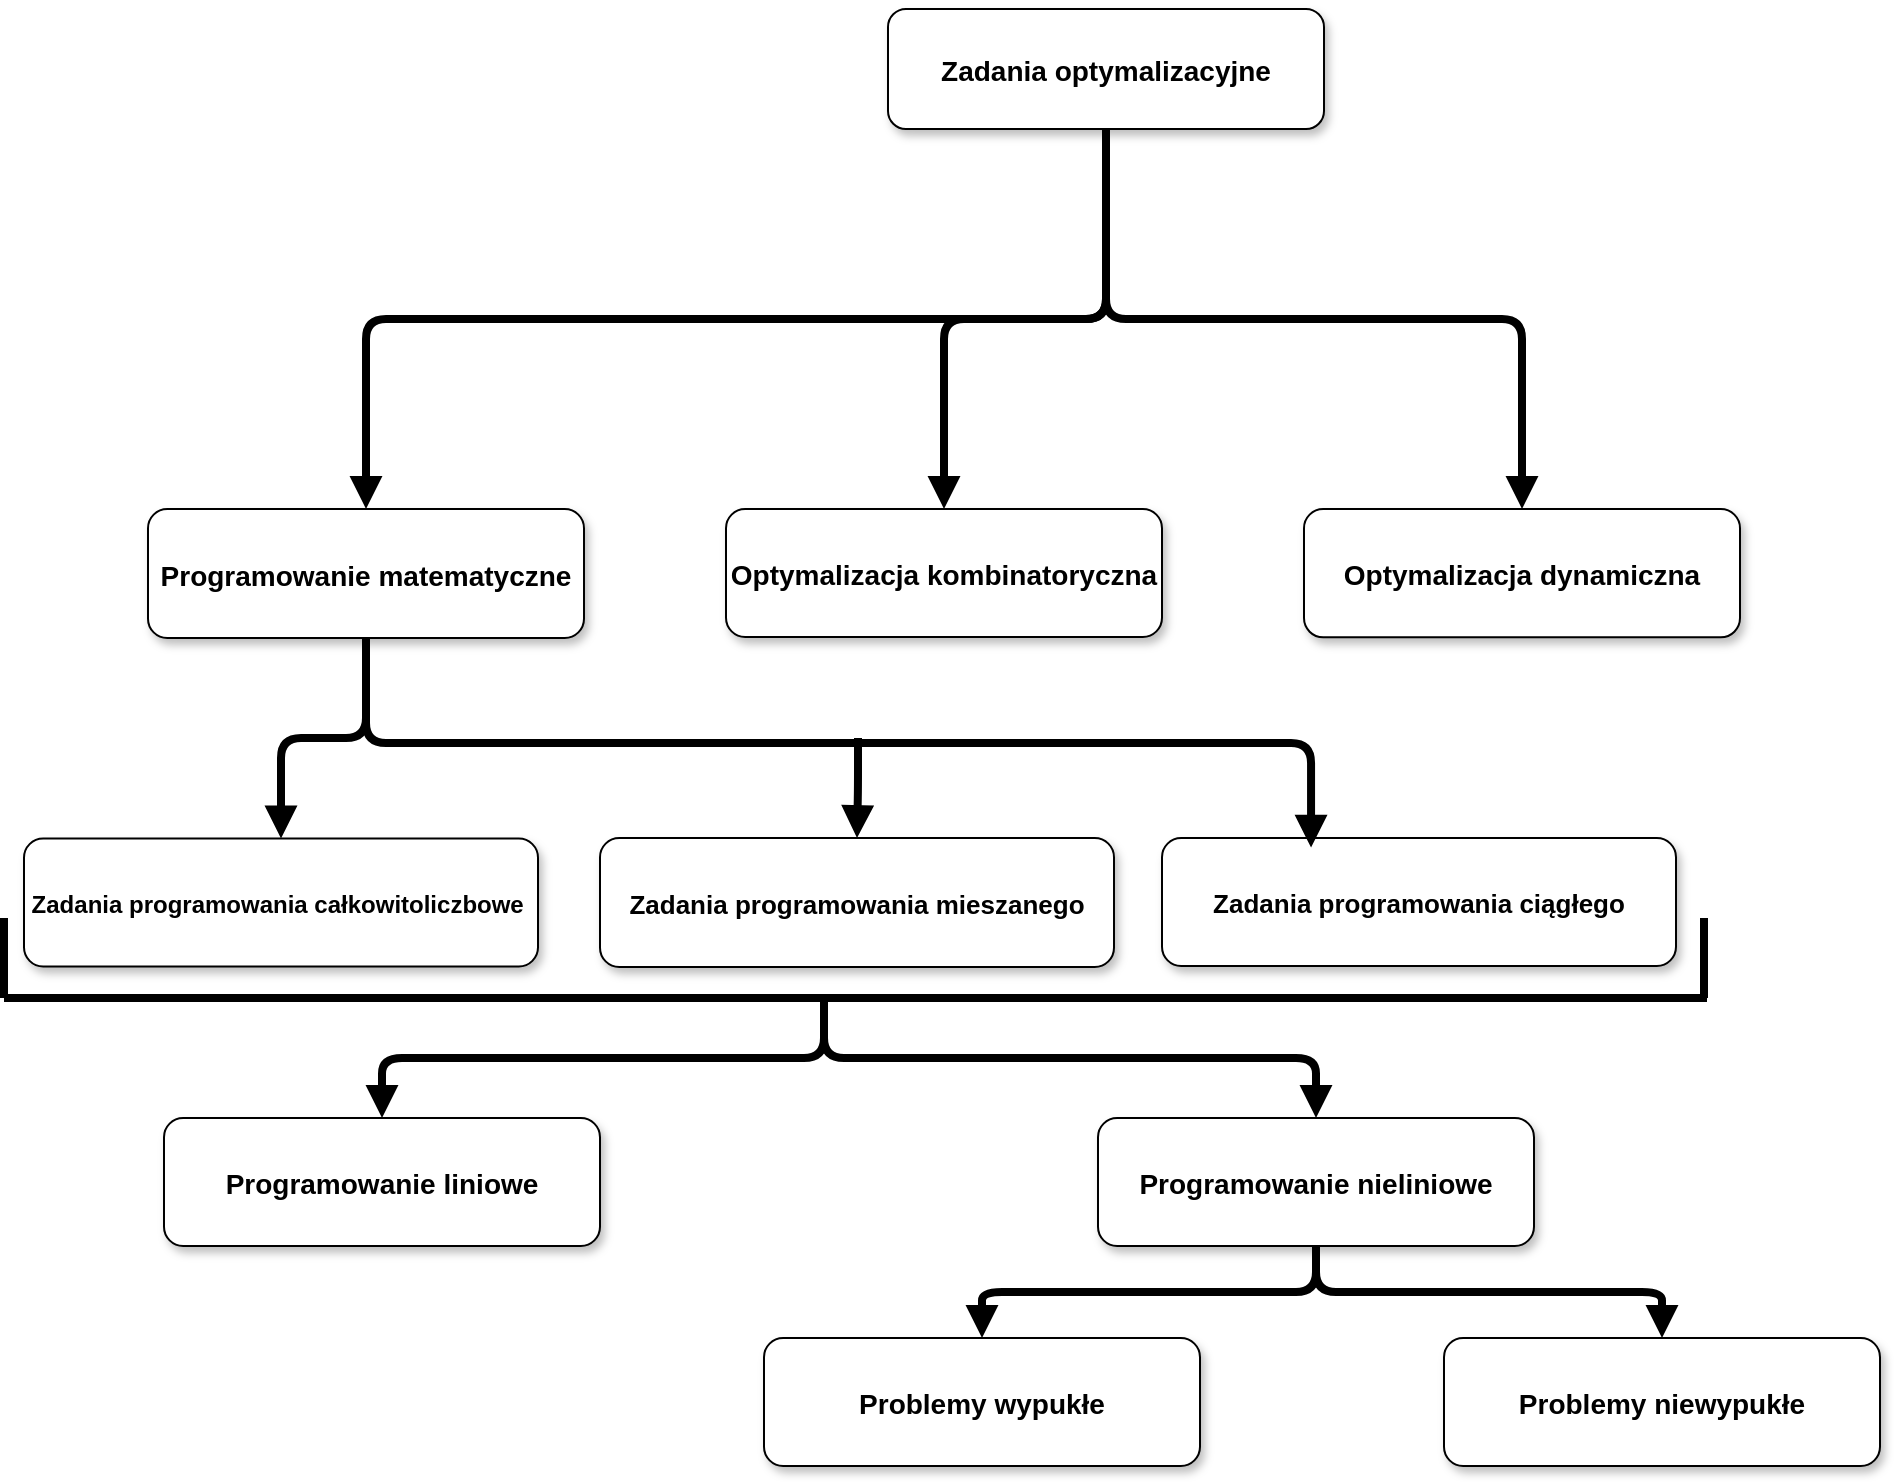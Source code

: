 <mxfile version="13.6.2" type="device"><diagram name="Page-1" id="97916047-d0de-89f5-080d-49f4d83e522f"><mxGraphModel dx="1678" dy="944" grid="1" gridSize="10" guides="1" tooltips="1" connect="1" arrows="1" fold="1" page="1" pageScale="1.5" pageWidth="1169" pageHeight="827" background="#ffffff" math="0" shadow="0"><root><mxCell id="0"/><mxCell id="1" parent="0"/><mxCell id="2" value="Zadania optymalizacyjne" style="rounded=1;shadow=1;fontStyle=1;fontSize=14;" parent="1" vertex="1"><mxGeometry x="672" y="205.5" width="218" height="60" as="geometry"/></mxCell><mxCell id="4" value="Programowanie matematyczne" style="rounded=1;shadow=1;fontStyle=1;fontSize=14;" parent="1" vertex="1"><mxGeometry x="302" y="455.5" width="218" height="64.5" as="geometry"/></mxCell><mxCell id="5" value="Optymalizacja kombinatoryczna" style="rounded=1;shadow=1;fontStyle=1;fontSize=14;" parent="1" vertex="1"><mxGeometry x="591" y="455.5" width="218" height="64" as="geometry"/></mxCell><mxCell id="6" value="Optymalizacja dynamiczna" style="rounded=1;shadow=1;fontStyle=1;fontSize=14;" parent="1" vertex="1"><mxGeometry x="880" y="455.5" width="218" height="64.18" as="geometry"/></mxCell><mxCell id="8" value="Zadania programowania całkowitoliczbowe " style="rounded=1;shadow=1;fontStyle=1;fontSize=12;" parent="1" vertex="1"><mxGeometry x="240" y="620.25" width="257" height="64" as="geometry"/></mxCell><mxCell id="13" value="Zadania programowania mieszanego" style="rounded=1;shadow=1;fontStyle=1;fontSize=13;" parent="1" vertex="1"><mxGeometry x="528" y="620" width="257" height="64.5" as="geometry"/></mxCell><mxCell id="18" value="Zadania programowania ciągłego" style="rounded=1;shadow=1;fontStyle=1;fontSize=13;" parent="1" vertex="1"><mxGeometry x="809" y="620" width="257" height="64" as="geometry"/></mxCell><mxCell id="32" value="" style="edgeStyle=elbowEdgeStyle;elbow=vertical;strokeWidth=4;endArrow=block;endFill=1;fontStyle=1;" parent="1" source="2" target="6" edge="1"><mxGeometry x="22" y="165.5" width="100" height="100" as="geometry"><mxPoint x="772" y="405.5" as="sourcePoint"/><mxPoint x="122" y="165.5" as="targetPoint"/></mxGeometry></mxCell><mxCell id="tduD4phtHk4Li-9isEQu-55" value="" style="edgeStyle=elbowEdgeStyle;elbow=vertical;strokeWidth=4;endArrow=block;endFill=1;fontStyle=1;" edge="1" parent="1" source="4" target="8"><mxGeometry x="-410" y="310" width="100" height="100" as="geometry"><mxPoint x="340" y="550" as="sourcePoint"/><mxPoint x="210" y="600" as="targetPoint"/></mxGeometry></mxCell><mxCell id="tduD4phtHk4Li-9isEQu-56" value="" style="edgeStyle=elbowEdgeStyle;elbow=vertical;strokeWidth=4;endArrow=block;endFill=1;fontStyle=1;" edge="1" parent="1" target="13"><mxGeometry x="-400" y="320" width="100" height="100" as="geometry"><mxPoint x="657" y="570" as="sourcePoint"/><mxPoint x="392" y="635.5" as="targetPoint"/></mxGeometry></mxCell><mxCell id="tduD4phtHk4Li-9isEQu-57" value="" style="edgeStyle=elbowEdgeStyle;elbow=vertical;strokeWidth=4;endArrow=block;endFill=1;fontStyle=1;entryX=0.29;entryY=0.075;entryDx=0;entryDy=0;entryPerimeter=0;" edge="1" parent="1" source="4" target="18"><mxGeometry x="-390" y="330" width="100" height="100" as="geometry"><mxPoint x="412" y="525.5" as="sourcePoint"/><mxPoint x="662" y="625.5" as="targetPoint"/></mxGeometry></mxCell><mxCell id="tduD4phtHk4Li-9isEQu-58" value="" style="edgeStyle=elbowEdgeStyle;elbow=vertical;strokeWidth=4;endArrow=block;endFill=1;fontStyle=1;" edge="1" parent="1" source="2" target="4"><mxGeometry x="32" y="175.5" width="100" height="100" as="geometry"><mxPoint x="770" y="340" as="sourcePoint"/><mxPoint x="1050" y="465.5" as="targetPoint"/></mxGeometry></mxCell><mxCell id="tduD4phtHk4Li-9isEQu-59" value="" style="edgeStyle=elbowEdgeStyle;elbow=vertical;strokeWidth=4;endArrow=block;endFill=1;fontStyle=1;" edge="1" parent="1" source="2" target="5"><mxGeometry x="32" y="175.5" width="100" height="100" as="geometry"><mxPoint x="782" y="275.5" as="sourcePoint"/><mxPoint x="1050" y="465.5" as="targetPoint"/></mxGeometry></mxCell><mxCell id="tduD4phtHk4Li-9isEQu-65" value="" style="endArrow=none;html=1;strokeColor=#000000;strokeWidth=4;" edge="1" parent="1"><mxGeometry width="50" height="50" relative="1" as="geometry"><mxPoint x="230" y="700" as="sourcePoint"/><mxPoint x="1081.5" y="700" as="targetPoint"/><Array as="points"/></mxGeometry></mxCell><mxCell id="tduD4phtHk4Li-9isEQu-68" value="" style="endArrow=none;html=1;strokeColor=#000000;strokeWidth=4;" edge="1" parent="1"><mxGeometry width="50" height="50" relative="1" as="geometry"><mxPoint x="230" y="700" as="sourcePoint"/><mxPoint x="230" y="660" as="targetPoint"/></mxGeometry></mxCell><mxCell id="tduD4phtHk4Li-9isEQu-69" value="" style="endArrow=none;html=1;strokeColor=#000000;strokeWidth=4;" edge="1" parent="1"><mxGeometry width="50" height="50" relative="1" as="geometry"><mxPoint x="1080" y="700" as="sourcePoint"/><mxPoint x="1080" y="660" as="targetPoint"/></mxGeometry></mxCell><mxCell id="tduD4phtHk4Li-9isEQu-70" value="Programowanie liniowe" style="rounded=1;shadow=1;fontStyle=1;fontSize=14;" vertex="1" parent="1"><mxGeometry x="310" y="760" width="218" height="64" as="geometry"/></mxCell><mxCell id="tduD4phtHk4Li-9isEQu-71" value="Programowanie nieliniowe" style="rounded=1;shadow=1;fontStyle=1;fontSize=14;" vertex="1" parent="1"><mxGeometry x="777" y="760" width="218" height="64" as="geometry"/></mxCell><mxCell id="tduD4phtHk4Li-9isEQu-72" value="" style="edgeStyle=elbowEdgeStyle;elbow=vertical;strokeWidth=4;endArrow=block;endFill=1;fontStyle=1;entryX=0.5;entryY=0;entryDx=0;entryDy=0;" edge="1" parent="1" target="tduD4phtHk4Li-9isEQu-70"><mxGeometry x="42" y="185.5" width="100" height="100" as="geometry"><mxPoint x="640" y="700" as="sourcePoint"/><mxPoint x="700" y="465.5" as="targetPoint"/></mxGeometry></mxCell><mxCell id="tduD4phtHk4Li-9isEQu-73" value="" style="edgeStyle=elbowEdgeStyle;elbow=vertical;strokeWidth=4;endArrow=block;endFill=1;fontStyle=1;" edge="1" parent="1" target="tduD4phtHk4Li-9isEQu-71"><mxGeometry x="52" y="195.5" width="100" height="100" as="geometry"><mxPoint x="640" y="700" as="sourcePoint"/><mxPoint x="420" y="770.0" as="targetPoint"/></mxGeometry></mxCell><mxCell id="tduD4phtHk4Li-9isEQu-74" value="Problemy wypukłe" style="rounded=1;shadow=1;fontStyle=1;fontSize=14;" vertex="1" parent="1"><mxGeometry x="610" y="870" width="218" height="64" as="geometry"/></mxCell><mxCell id="tduD4phtHk4Li-9isEQu-75" value="Problemy niewypukłe" style="rounded=1;shadow=1;fontStyle=1;fontSize=14;" vertex="1" parent="1"><mxGeometry x="950" y="870" width="218" height="64" as="geometry"/></mxCell><mxCell id="tduD4phtHk4Li-9isEQu-77" value="" style="edgeStyle=elbowEdgeStyle;elbow=vertical;strokeWidth=4;endArrow=block;endFill=1;fontStyle=1;exitX=0.5;exitY=1;exitDx=0;exitDy=0;" edge="1" parent="1" source="tduD4phtHk4Li-9isEQu-71" target="tduD4phtHk4Li-9isEQu-74"><mxGeometry x="62" y="205.5" width="100" height="100" as="geometry"><mxPoint x="650" y="710" as="sourcePoint"/><mxPoint x="887" y="770" as="targetPoint"/></mxGeometry></mxCell><mxCell id="tduD4phtHk4Li-9isEQu-78" value="" style="edgeStyle=elbowEdgeStyle;elbow=vertical;strokeWidth=4;endArrow=block;endFill=1;fontStyle=1;exitX=0.5;exitY=1;exitDx=0;exitDy=0;" edge="1" parent="1" source="tduD4phtHk4Li-9isEQu-71" target="tduD4phtHk4Li-9isEQu-75"><mxGeometry x="72" y="215.5" width="100" height="100" as="geometry"><mxPoint x="887" y="830" as="sourcePoint"/><mxPoint x="687" y="870" as="targetPoint"/></mxGeometry></mxCell></root></mxGraphModel></diagram></mxfile>